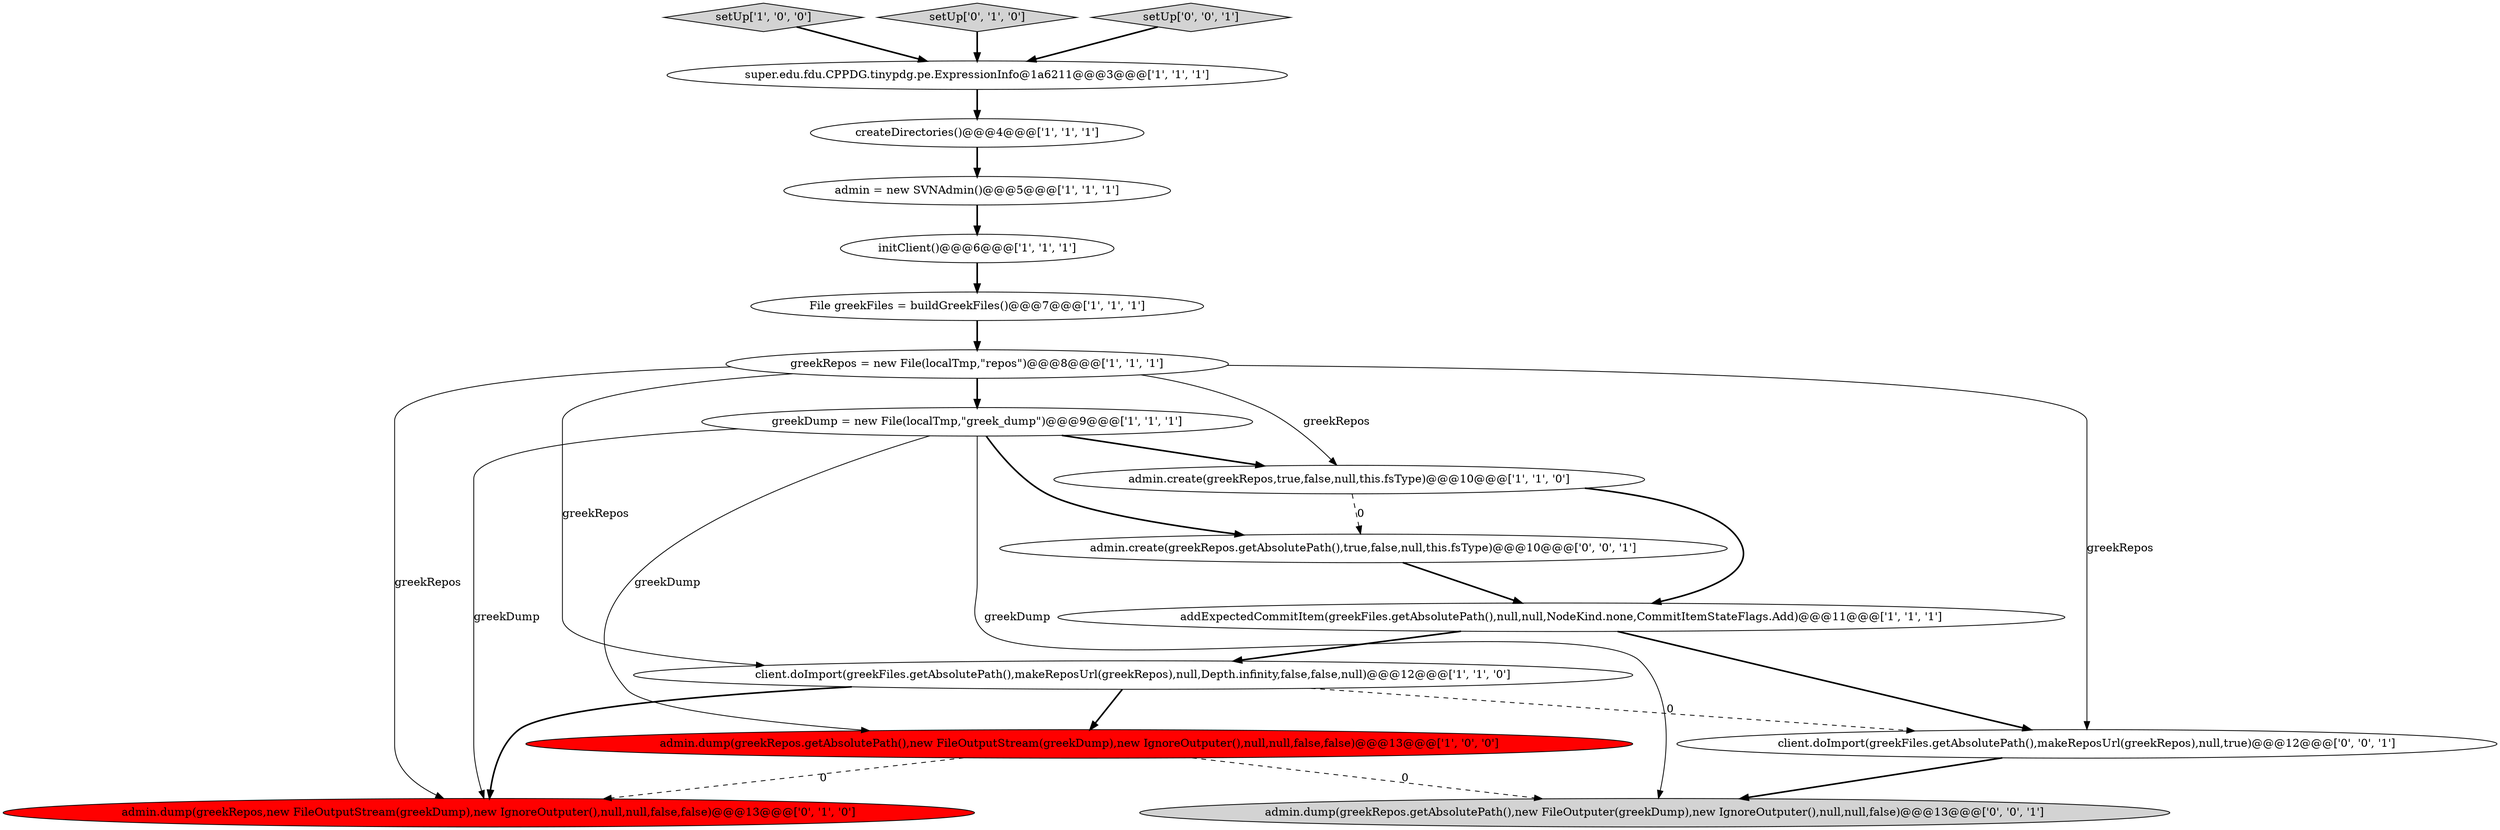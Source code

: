 digraph {
13 [style = filled, label = "admin.dump(greekRepos,new FileOutputStream(greekDump),new IgnoreOutputer(),null,null,false,false)@@@13@@@['0', '1', '0']", fillcolor = red, shape = ellipse image = "AAA1AAABBB2BBB"];
11 [style = filled, label = "setUp['1', '0', '0']", fillcolor = lightgray, shape = diamond image = "AAA0AAABBB1BBB"];
0 [style = filled, label = "super.edu.fdu.CPPDG.tinypdg.pe.ExpressionInfo@1a6211@@@3@@@['1', '1', '1']", fillcolor = white, shape = ellipse image = "AAA0AAABBB1BBB"];
16 [style = filled, label = "admin.dump(greekRepos.getAbsolutePath(),new FileOutputer(greekDump),new IgnoreOutputer(),null,null,false)@@@13@@@['0', '0', '1']", fillcolor = lightgray, shape = ellipse image = "AAA0AAABBB3BBB"];
8 [style = filled, label = "initClient()@@@6@@@['1', '1', '1']", fillcolor = white, shape = ellipse image = "AAA0AAABBB1BBB"];
6 [style = filled, label = "admin.dump(greekRepos.getAbsolutePath(),new FileOutputStream(greekDump),new IgnoreOutputer(),null,null,false,false)@@@13@@@['1', '0', '0']", fillcolor = red, shape = ellipse image = "AAA1AAABBB1BBB"];
9 [style = filled, label = "client.doImport(greekFiles.getAbsolutePath(),makeReposUrl(greekRepos),null,Depth.infinity,false,false,null)@@@12@@@['1', '1', '0']", fillcolor = white, shape = ellipse image = "AAA0AAABBB1BBB"];
1 [style = filled, label = "createDirectories()@@@4@@@['1', '1', '1']", fillcolor = white, shape = ellipse image = "AAA0AAABBB1BBB"];
14 [style = filled, label = "client.doImport(greekFiles.getAbsolutePath(),makeReposUrl(greekRepos),null,true)@@@12@@@['0', '0', '1']", fillcolor = white, shape = ellipse image = "AAA0AAABBB3BBB"];
17 [style = filled, label = "admin.create(greekRepos.getAbsolutePath(),true,false,null,this.fsType)@@@10@@@['0', '0', '1']", fillcolor = white, shape = ellipse image = "AAA0AAABBB3BBB"];
3 [style = filled, label = "admin = new SVNAdmin()@@@5@@@['1', '1', '1']", fillcolor = white, shape = ellipse image = "AAA0AAABBB1BBB"];
2 [style = filled, label = "File greekFiles = buildGreekFiles()@@@7@@@['1', '1', '1']", fillcolor = white, shape = ellipse image = "AAA0AAABBB1BBB"];
12 [style = filled, label = "setUp['0', '1', '0']", fillcolor = lightgray, shape = diamond image = "AAA0AAABBB2BBB"];
7 [style = filled, label = "addExpectedCommitItem(greekFiles.getAbsolutePath(),null,null,NodeKind.none,CommitItemStateFlags.Add)@@@11@@@['1', '1', '1']", fillcolor = white, shape = ellipse image = "AAA0AAABBB1BBB"];
10 [style = filled, label = "admin.create(greekRepos,true,false,null,this.fsType)@@@10@@@['1', '1', '0']", fillcolor = white, shape = ellipse image = "AAA0AAABBB1BBB"];
15 [style = filled, label = "setUp['0', '0', '1']", fillcolor = lightgray, shape = diamond image = "AAA0AAABBB3BBB"];
4 [style = filled, label = "greekRepos = new File(localTmp,\"repos\")@@@8@@@['1', '1', '1']", fillcolor = white, shape = ellipse image = "AAA0AAABBB1BBB"];
5 [style = filled, label = "greekDump = new File(localTmp,\"greek_dump\")@@@9@@@['1', '1', '1']", fillcolor = white, shape = ellipse image = "AAA0AAABBB1BBB"];
14->16 [style = bold, label=""];
5->10 [style = bold, label=""];
4->10 [style = solid, label="greekRepos"];
4->9 [style = solid, label="greekRepos"];
1->3 [style = bold, label=""];
4->13 [style = solid, label="greekRepos"];
5->6 [style = solid, label="greekDump"];
5->17 [style = bold, label=""];
2->4 [style = bold, label=""];
10->7 [style = bold, label=""];
12->0 [style = bold, label=""];
5->16 [style = solid, label="greekDump"];
9->6 [style = bold, label=""];
7->14 [style = bold, label=""];
17->7 [style = bold, label=""];
7->9 [style = bold, label=""];
11->0 [style = bold, label=""];
4->14 [style = solid, label="greekRepos"];
5->13 [style = solid, label="greekDump"];
9->14 [style = dashed, label="0"];
6->13 [style = dashed, label="0"];
6->16 [style = dashed, label="0"];
8->2 [style = bold, label=""];
0->1 [style = bold, label=""];
3->8 [style = bold, label=""];
15->0 [style = bold, label=""];
10->17 [style = dashed, label="0"];
4->5 [style = bold, label=""];
9->13 [style = bold, label=""];
}
